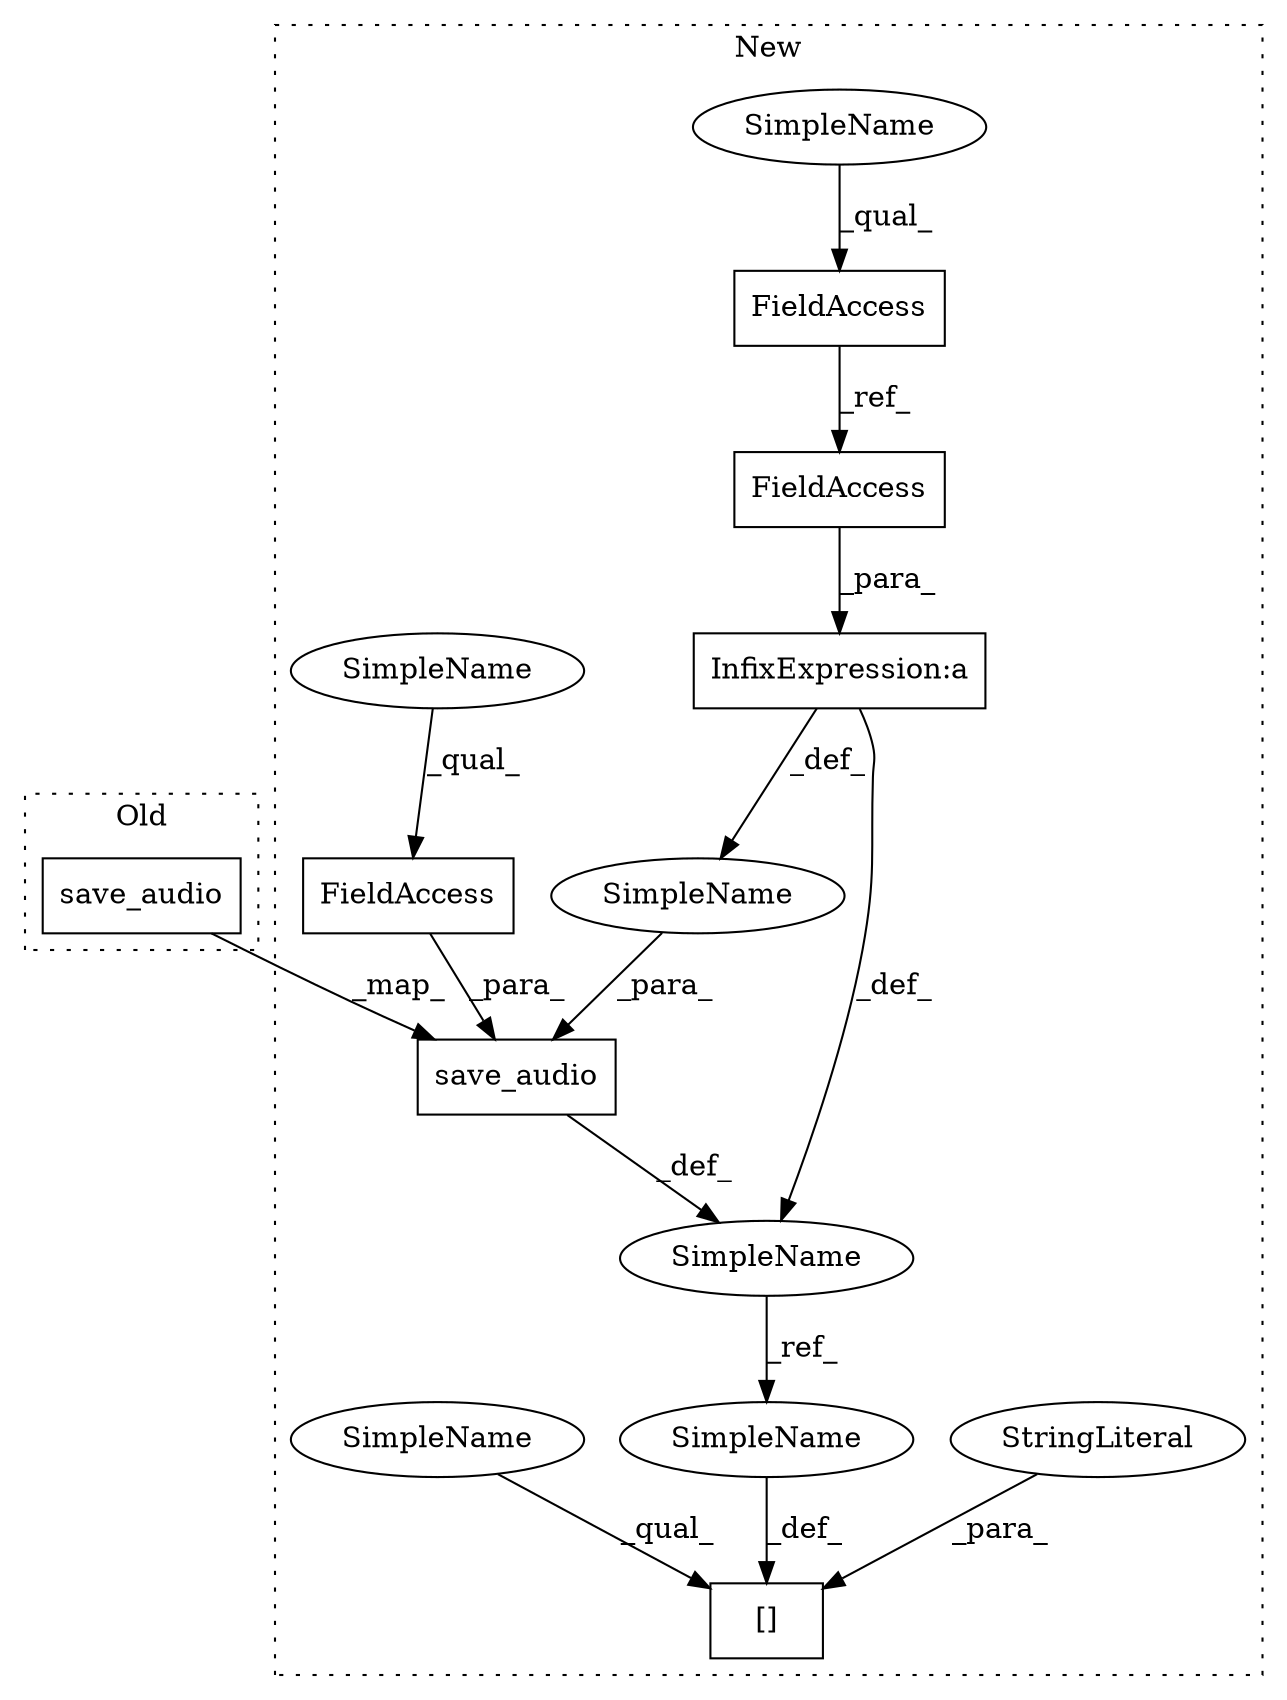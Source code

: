 digraph G {
subgraph cluster0 {
1 [label="save_audio" a="32" s="9449,9521" l="11,1" shape="box"];
label = "Old";
style="dotted";
}
subgraph cluster1 {
2 [label="save_audio" a="32" s="11602,11699" l="11,1" shape="box"];
3 [label="[]" a="2" s="11708,11727" l="12,1" shape="box"];
4 [label="FieldAccess" a="22" s="11675" l="24" shape="box"];
5 [label="InfixExpression:a" a="27" s="10065" l="3" shape="box"];
6 [label="FieldAccess" a="22" s="9992" l="16" shape="box"];
7 [label="SimpleName" a="42" s="10043" l="4" shape="ellipse"];
8 [label="SimpleName" a="42" s="11590" l="11" shape="ellipse"];
9 [label="StringLiteral" a="45" s="11720" l="7" shape="ellipse"];
10 [label="SimpleName" a="42" s="9992" l="4" shape="ellipse"];
11 [label="SimpleName" a="42" s="11675" l="4" shape="ellipse"];
12 [label="SimpleName" a="42" s="11729" l="11" shape="ellipse"];
13 [label="FieldAccess" a="22" s="10049" l="16" shape="box"];
14 [label="SimpleName" a="42" s="11708" l="11" shape="ellipse"];
label = "New";
style="dotted";
}
1 -> 2 [label="_map_"];
2 -> 8 [label="_def_"];
4 -> 2 [label="_para_"];
5 -> 8 [label="_def_"];
5 -> 7 [label="_def_"];
6 -> 13 [label="_ref_"];
7 -> 2 [label="_para_"];
8 -> 12 [label="_ref_"];
9 -> 3 [label="_para_"];
10 -> 6 [label="_qual_"];
11 -> 4 [label="_qual_"];
12 -> 3 [label="_def_"];
13 -> 5 [label="_para_"];
14 -> 3 [label="_qual_"];
}
